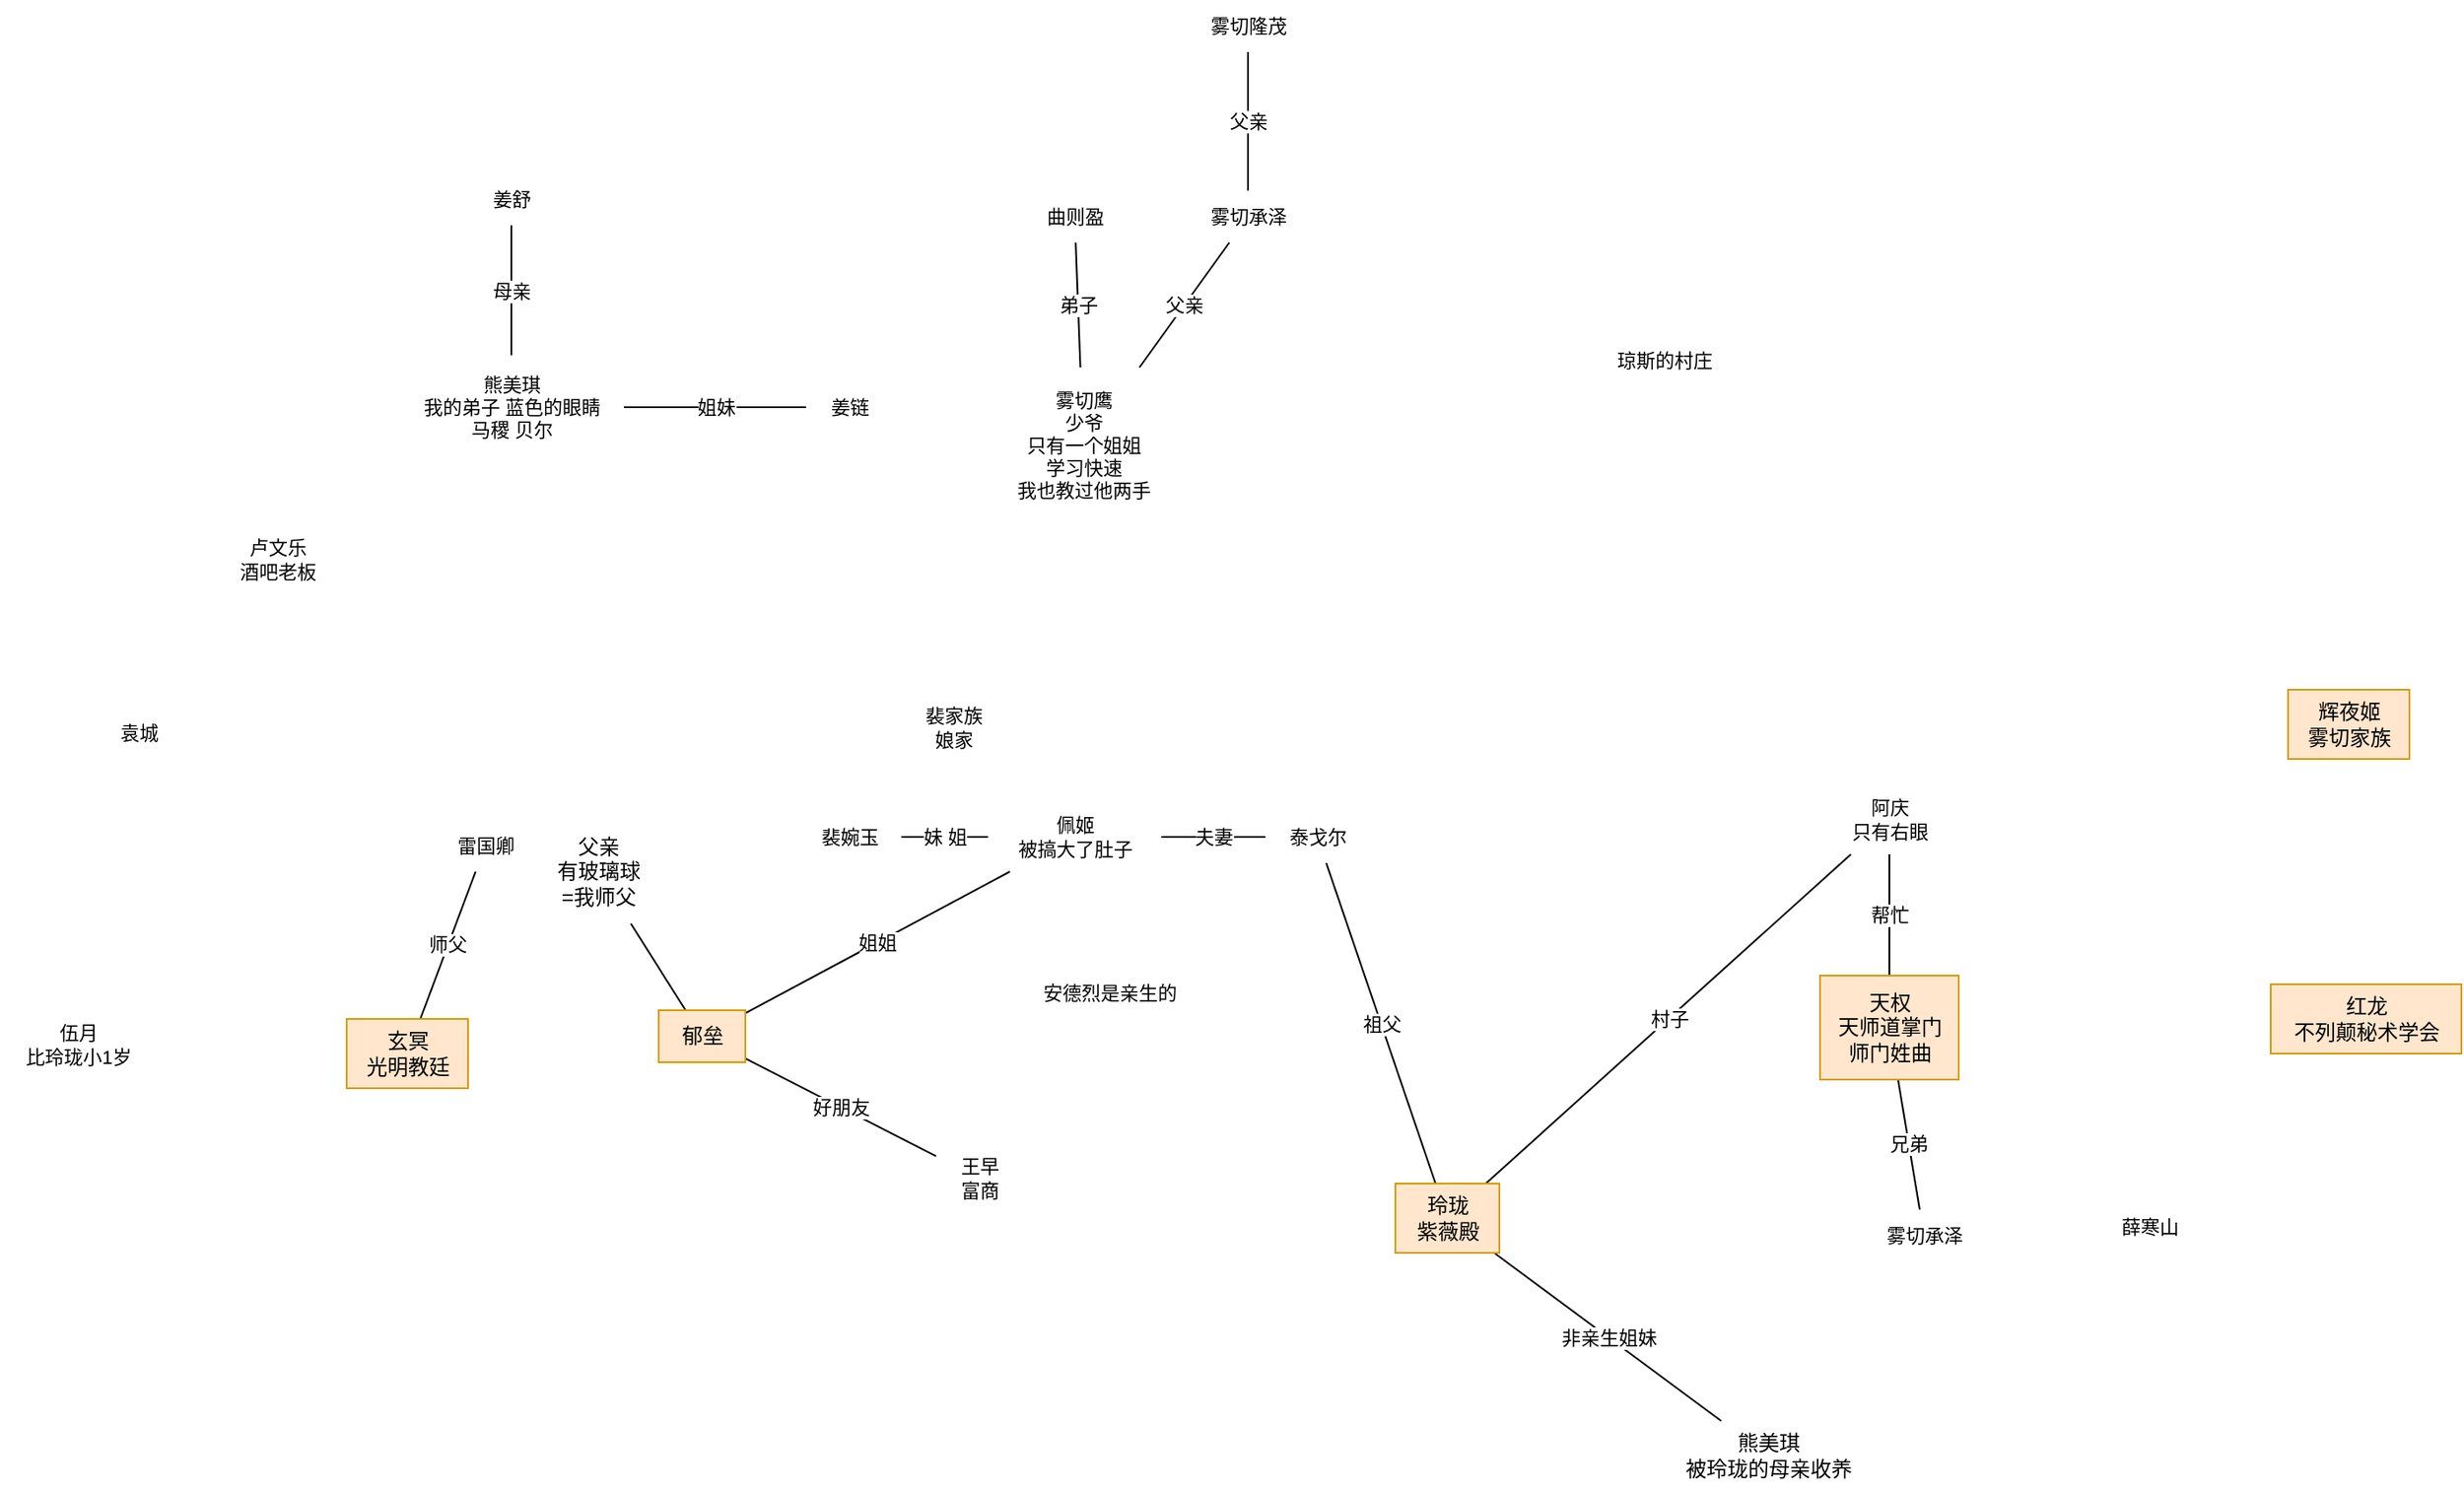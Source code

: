 <mxfile version="21.3.2" type="github">
  <diagram name="第 1 页" id="EBOkK068V1HEIV5xA9xP">
    <mxGraphModel dx="2159" dy="1677" grid="1" gridSize="10" guides="1" tooltips="1" connect="1" arrows="1" fold="1" page="1" pageScale="1" pageWidth="827" pageHeight="1169" math="0" shadow="0">
      <root>
        <mxCell id="0" />
        <mxCell id="1" parent="0" />
        <mxCell id="T0f1cryZXVCP-ggSnqZf-13" value="姐姐" style="edgeStyle=none;shape=connector;rounded=0;orthogonalLoop=1;jettySize=auto;html=1;labelBackgroundColor=default;strokeColor=default;fontFamily=Helvetica;fontSize=11;fontColor=default;endArrow=none;endFill=0;" edge="1" parent="1" source="T0f1cryZXVCP-ggSnqZf-1" target="T0f1cryZXVCP-ggSnqZf-11">
          <mxGeometry relative="1" as="geometry" />
        </mxCell>
        <mxCell id="T0f1cryZXVCP-ggSnqZf-43" value="" style="edgeStyle=none;shape=connector;rounded=0;orthogonalLoop=1;jettySize=auto;html=1;labelBackgroundColor=default;strokeColor=default;fontFamily=Helvetica;fontSize=11;fontColor=default;endArrow=none;endFill=0;" edge="1" parent="1" source="T0f1cryZXVCP-ggSnqZf-1" target="T0f1cryZXVCP-ggSnqZf-42">
          <mxGeometry relative="1" as="geometry" />
        </mxCell>
        <mxCell id="T0f1cryZXVCP-ggSnqZf-47" value="好朋友" style="edgeStyle=none;shape=connector;rounded=0;orthogonalLoop=1;jettySize=auto;html=1;labelBackgroundColor=default;strokeColor=default;fontFamily=Helvetica;fontSize=11;fontColor=default;endArrow=none;endFill=0;" edge="1" parent="1" source="T0f1cryZXVCP-ggSnqZf-1" target="T0f1cryZXVCP-ggSnqZf-40">
          <mxGeometry relative="1" as="geometry" />
        </mxCell>
        <mxCell id="T0f1cryZXVCP-ggSnqZf-1" value="郁垒" style="text;html=1;align=center;verticalAlign=middle;resizable=0;points=[];autosize=1;strokeColor=#d79b00;fillColor=#ffe6cc;" vertex="1" parent="1">
          <mxGeometry x="-200" y="143" width="50" height="30" as="geometry" />
        </mxCell>
        <mxCell id="T0f1cryZXVCP-ggSnqZf-2" value="辉夜姬&lt;br&gt;雾切家族" style="text;html=1;align=center;verticalAlign=middle;resizable=0;points=[];autosize=1;strokeColor=#d79b00;fillColor=#ffe6cc;" vertex="1" parent="1">
          <mxGeometry x="740" y="-42" width="70" height="40" as="geometry" />
        </mxCell>
        <mxCell id="T0f1cryZXVCP-ggSnqZf-18" value="帮忙" style="edgeStyle=none;shape=connector;rounded=0;orthogonalLoop=1;jettySize=auto;html=1;labelBackgroundColor=default;strokeColor=default;fontFamily=Helvetica;fontSize=11;fontColor=default;endArrow=none;endFill=0;" edge="1" parent="1" source="T0f1cryZXVCP-ggSnqZf-3" target="T0f1cryZXVCP-ggSnqZf-17">
          <mxGeometry relative="1" as="geometry" />
        </mxCell>
        <mxCell id="T0f1cryZXVCP-ggSnqZf-54" value="兄弟" style="edgeStyle=none;shape=connector;rounded=0;orthogonalLoop=1;jettySize=auto;html=1;labelBackgroundColor=default;strokeColor=default;fontFamily=Helvetica;fontSize=11;fontColor=default;endArrow=none;endFill=0;" edge="1" parent="1" source="T0f1cryZXVCP-ggSnqZf-3" target="T0f1cryZXVCP-ggSnqZf-52">
          <mxGeometry relative="1" as="geometry" />
        </mxCell>
        <mxCell id="T0f1cryZXVCP-ggSnqZf-3" value="天权&lt;br&gt;天师道掌门&lt;br&gt;师门姓曲" style="text;html=1;align=center;verticalAlign=middle;resizable=0;points=[];autosize=1;strokeColor=#d79b00;fillColor=#ffe6cc;" vertex="1" parent="1">
          <mxGeometry x="470" y="123" width="80" height="60" as="geometry" />
        </mxCell>
        <mxCell id="T0f1cryZXVCP-ggSnqZf-4" value="红龙&lt;br&gt;不列颠秘术学会" style="text;html=1;align=center;verticalAlign=middle;resizable=0;points=[];autosize=1;strokeColor=#d79b00;fillColor=#ffe6cc;" vertex="1" parent="1">
          <mxGeometry x="730" y="128" width="110" height="40" as="geometry" />
        </mxCell>
        <mxCell id="T0f1cryZXVCP-ggSnqZf-16" value="师父" style="edgeStyle=none;shape=connector;rounded=0;orthogonalLoop=1;jettySize=auto;html=1;labelBackgroundColor=default;strokeColor=default;fontFamily=Helvetica;fontSize=11;fontColor=default;endArrow=none;endFill=0;" edge="1" parent="1" source="T0f1cryZXVCP-ggSnqZf-5" target="T0f1cryZXVCP-ggSnqZf-15">
          <mxGeometry relative="1" as="geometry" />
        </mxCell>
        <mxCell id="T0f1cryZXVCP-ggSnqZf-5" value="玄冥&lt;br&gt;光明教廷" style="text;html=1;align=center;verticalAlign=middle;resizable=0;points=[];autosize=1;strokeColor=#d79b00;fillColor=#ffe6cc;" vertex="1" parent="1">
          <mxGeometry x="-380" y="148" width="70" height="40" as="geometry" />
        </mxCell>
        <mxCell id="T0f1cryZXVCP-ggSnqZf-21" value="村子" style="edgeStyle=none;shape=connector;rounded=0;orthogonalLoop=1;jettySize=auto;html=1;labelBackgroundColor=default;strokeColor=default;fontFamily=Helvetica;fontSize=11;fontColor=default;endArrow=none;endFill=0;" edge="1" parent="1" source="T0f1cryZXVCP-ggSnqZf-6" target="T0f1cryZXVCP-ggSnqZf-17">
          <mxGeometry relative="1" as="geometry" />
        </mxCell>
        <mxCell id="T0f1cryZXVCP-ggSnqZf-23" value="祖父" style="edgeStyle=none;shape=connector;rounded=0;orthogonalLoop=1;jettySize=auto;html=1;labelBackgroundColor=default;strokeColor=default;fontFamily=Helvetica;fontSize=11;fontColor=default;endArrow=none;endFill=0;" edge="1" parent="1" source="T0f1cryZXVCP-ggSnqZf-6" target="T0f1cryZXVCP-ggSnqZf-12">
          <mxGeometry relative="1" as="geometry" />
        </mxCell>
        <mxCell id="T0f1cryZXVCP-ggSnqZf-57" value="非亲生姐妹" style="edgeStyle=none;shape=connector;rounded=0;orthogonalLoop=1;jettySize=auto;html=1;labelBackgroundColor=default;strokeColor=default;fontFamily=Helvetica;fontSize=11;fontColor=default;endArrow=none;endFill=0;" edge="1" parent="1" source="T0f1cryZXVCP-ggSnqZf-6" target="T0f1cryZXVCP-ggSnqZf-56">
          <mxGeometry relative="1" as="geometry" />
        </mxCell>
        <mxCell id="T0f1cryZXVCP-ggSnqZf-6" value="玲珑&lt;br&gt;紫薇殿" style="text;html=1;align=center;verticalAlign=middle;resizable=0;points=[];autosize=1;strokeColor=#d79b00;fillColor=#ffe6cc;" vertex="1" parent="1">
          <mxGeometry x="225" y="243" width="60" height="40" as="geometry" />
        </mxCell>
        <mxCell id="T0f1cryZXVCP-ggSnqZf-14" value="夫妻" style="edgeStyle=none;shape=connector;rounded=0;orthogonalLoop=1;jettySize=auto;html=1;labelBackgroundColor=default;strokeColor=default;fontFamily=Helvetica;fontSize=11;fontColor=default;endArrow=none;endFill=0;" edge="1" parent="1" source="T0f1cryZXVCP-ggSnqZf-11" target="T0f1cryZXVCP-ggSnqZf-12">
          <mxGeometry relative="1" as="geometry" />
        </mxCell>
        <mxCell id="T0f1cryZXVCP-ggSnqZf-11" value="佩姬&lt;br&gt;被搞大了肚子&lt;br&gt;" style="text;html=1;align=center;verticalAlign=middle;resizable=0;points=[];autosize=1;strokeColor=none;fillColor=none;fontSize=11;fontFamily=Helvetica;fontColor=default;" vertex="1" parent="1">
          <mxGeometry x="-10" y="23" width="100" height="40" as="geometry" />
        </mxCell>
        <mxCell id="T0f1cryZXVCP-ggSnqZf-12" value="泰戈尔" style="text;html=1;align=center;verticalAlign=middle;resizable=0;points=[];autosize=1;strokeColor=none;fillColor=none;fontSize=11;fontFamily=Helvetica;fontColor=default;" vertex="1" parent="1">
          <mxGeometry x="150" y="28" width="60" height="30" as="geometry" />
        </mxCell>
        <mxCell id="T0f1cryZXVCP-ggSnqZf-15" value="雷国卿" style="text;html=1;align=center;verticalAlign=middle;resizable=0;points=[];autosize=1;strokeColor=none;fillColor=none;fontSize=11;fontFamily=Helvetica;fontColor=default;" vertex="1" parent="1">
          <mxGeometry x="-330" y="33" width="60" height="30" as="geometry" />
        </mxCell>
        <mxCell id="T0f1cryZXVCP-ggSnqZf-17" value="阿庆&lt;br&gt;只有右眼" style="text;html=1;align=center;verticalAlign=middle;resizable=0;points=[];autosize=1;strokeColor=none;fillColor=none;fontSize=11;fontFamily=Helvetica;fontColor=default;" vertex="1" parent="1">
          <mxGeometry x="475" y="13" width="70" height="40" as="geometry" />
        </mxCell>
        <mxCell id="T0f1cryZXVCP-ggSnqZf-22" value="裴家族&lt;br&gt;娘家" style="text;html=1;align=center;verticalAlign=middle;resizable=0;points=[];autosize=1;strokeColor=none;fillColor=none;fontSize=11;fontFamily=Helvetica;fontColor=default;" vertex="1" parent="1">
          <mxGeometry x="-60" y="-40" width="60" height="40" as="geometry" />
        </mxCell>
        <mxCell id="T0f1cryZXVCP-ggSnqZf-26" value="妹 姐" style="edgeStyle=none;shape=connector;rounded=0;orthogonalLoop=1;jettySize=auto;html=1;labelBackgroundColor=default;strokeColor=default;fontFamily=Helvetica;fontSize=11;fontColor=default;endArrow=none;endFill=0;" edge="1" parent="1" source="T0f1cryZXVCP-ggSnqZf-25" target="T0f1cryZXVCP-ggSnqZf-11">
          <mxGeometry relative="1" as="geometry" />
        </mxCell>
        <mxCell id="T0f1cryZXVCP-ggSnqZf-25" value="裴婉玉" style="text;html=1;align=center;verticalAlign=middle;resizable=0;points=[];autosize=1;strokeColor=none;fillColor=none;fontSize=11;fontFamily=Helvetica;fontColor=default;" vertex="1" parent="1">
          <mxGeometry x="-120" y="28" width="60" height="30" as="geometry" />
        </mxCell>
        <mxCell id="T0f1cryZXVCP-ggSnqZf-29" value="弟子" style="edgeStyle=none;shape=connector;rounded=0;orthogonalLoop=1;jettySize=auto;html=1;labelBackgroundColor=default;strokeColor=default;fontFamily=Helvetica;fontSize=11;fontColor=default;endArrow=none;endFill=0;" edge="1" parent="1" source="T0f1cryZXVCP-ggSnqZf-27" target="T0f1cryZXVCP-ggSnqZf-28">
          <mxGeometry relative="1" as="geometry" />
        </mxCell>
        <mxCell id="T0f1cryZXVCP-ggSnqZf-27" value="曲则盈" style="text;html=1;align=center;verticalAlign=middle;resizable=0;points=[];autosize=1;strokeColor=none;fillColor=none;fontSize=11;fontFamily=Helvetica;fontColor=default;" vertex="1" parent="1">
          <mxGeometry x="10" y="-330" width="60" height="30" as="geometry" />
        </mxCell>
        <mxCell id="T0f1cryZXVCP-ggSnqZf-31" value="父亲" style="edgeStyle=none;shape=connector;rounded=0;orthogonalLoop=1;jettySize=auto;html=1;labelBackgroundColor=default;strokeColor=default;fontFamily=Helvetica;fontSize=11;fontColor=default;endArrow=none;endFill=0;" edge="1" parent="1" source="T0f1cryZXVCP-ggSnqZf-28" target="T0f1cryZXVCP-ggSnqZf-30">
          <mxGeometry relative="1" as="geometry" />
        </mxCell>
        <mxCell id="T0f1cryZXVCP-ggSnqZf-28" value="雾切鹰&lt;br&gt;少爷&lt;br&gt;只有一个姐姐&lt;br&gt;学习快速&lt;br&gt;我也教过他两手" style="text;html=1;align=center;verticalAlign=middle;resizable=0;points=[];autosize=1;strokeColor=none;fillColor=none;fontSize=11;fontFamily=Helvetica;fontColor=default;" vertex="1" parent="1">
          <mxGeometry x="-10" y="-228" width="110" height="90" as="geometry" />
        </mxCell>
        <mxCell id="T0f1cryZXVCP-ggSnqZf-33" value="父亲" style="edgeStyle=none;shape=connector;rounded=0;orthogonalLoop=1;jettySize=auto;html=1;labelBackgroundColor=default;strokeColor=default;fontFamily=Helvetica;fontSize=11;fontColor=default;endArrow=none;endFill=0;" edge="1" parent="1" source="T0f1cryZXVCP-ggSnqZf-30" target="T0f1cryZXVCP-ggSnqZf-32">
          <mxGeometry relative="1" as="geometry" />
        </mxCell>
        <mxCell id="T0f1cryZXVCP-ggSnqZf-30" value="雾切承泽" style="text;html=1;align=center;verticalAlign=middle;resizable=0;points=[];autosize=1;strokeColor=none;fillColor=none;fontSize=11;fontFamily=Helvetica;fontColor=default;" vertex="1" parent="1">
          <mxGeometry x="105" y="-330" width="70" height="30" as="geometry" />
        </mxCell>
        <mxCell id="T0f1cryZXVCP-ggSnqZf-32" value="雾切隆茂" style="text;html=1;align=center;verticalAlign=middle;resizable=0;points=[];autosize=1;strokeColor=none;fillColor=none;fontSize=11;fontFamily=Helvetica;fontColor=default;" vertex="1" parent="1">
          <mxGeometry x="105" y="-440" width="70" height="30" as="geometry" />
        </mxCell>
        <mxCell id="T0f1cryZXVCP-ggSnqZf-34" value="琼斯的村庄" style="text;html=1;align=center;verticalAlign=middle;resizable=0;points=[];autosize=1;strokeColor=none;fillColor=none;fontSize=11;fontFamily=Helvetica;fontColor=default;" vertex="1" parent="1">
          <mxGeometry x="340" y="-247" width="80" height="30" as="geometry" />
        </mxCell>
        <mxCell id="T0f1cryZXVCP-ggSnqZf-37" value="母亲" style="edgeStyle=none;shape=connector;rounded=0;orthogonalLoop=1;jettySize=auto;html=1;labelBackgroundColor=default;strokeColor=default;fontFamily=Helvetica;fontSize=11;fontColor=default;endArrow=none;endFill=0;" edge="1" parent="1" source="T0f1cryZXVCP-ggSnqZf-35" target="T0f1cryZXVCP-ggSnqZf-36">
          <mxGeometry relative="1" as="geometry" />
        </mxCell>
        <mxCell id="T0f1cryZXVCP-ggSnqZf-39" value="姐妹" style="edgeStyle=none;shape=connector;rounded=0;orthogonalLoop=1;jettySize=auto;html=1;labelBackgroundColor=default;strokeColor=default;fontFamily=Helvetica;fontSize=11;fontColor=default;endArrow=none;endFill=0;" edge="1" parent="1" source="T0f1cryZXVCP-ggSnqZf-35" target="T0f1cryZXVCP-ggSnqZf-38">
          <mxGeometry relative="1" as="geometry">
            <mxPoint x="-105" y="-205" as="targetPoint" />
          </mxGeometry>
        </mxCell>
        <mxCell id="T0f1cryZXVCP-ggSnqZf-35" value="熊美琪&lt;br&gt;我的弟子 蓝色的眼睛&lt;br&gt;马稷 贝尔" style="text;html=1;align=center;verticalAlign=middle;resizable=0;points=[];autosize=1;strokeColor=none;fillColor=none;fontSize=11;fontFamily=Helvetica;fontColor=default;" vertex="1" parent="1">
          <mxGeometry x="-350" y="-235" width="130" height="60" as="geometry" />
        </mxCell>
        <mxCell id="T0f1cryZXVCP-ggSnqZf-36" value="姜舒" style="text;html=1;align=center;verticalAlign=middle;resizable=0;points=[];autosize=1;strokeColor=none;fillColor=none;fontSize=11;fontFamily=Helvetica;fontColor=default;" vertex="1" parent="1">
          <mxGeometry x="-310" y="-340" width="50" height="30" as="geometry" />
        </mxCell>
        <mxCell id="T0f1cryZXVCP-ggSnqZf-38" value="姜链" style="text;html=1;align=center;verticalAlign=middle;resizable=0;points=[];autosize=1;strokeColor=none;fillColor=none;fontSize=11;fontFamily=Helvetica;fontColor=default;" vertex="1" parent="1">
          <mxGeometry x="-115" y="-220" width="50" height="30" as="geometry" />
        </mxCell>
        <mxCell id="T0f1cryZXVCP-ggSnqZf-40" value="王早&lt;br&gt;富商" style="text;html=1;align=center;verticalAlign=middle;resizable=0;points=[];autosize=1;strokeColor=none;fillColor=none;fontSize=11;fontFamily=Helvetica;fontColor=default;" vertex="1" parent="1">
          <mxGeometry x="-40" y="220" width="50" height="40" as="geometry" />
        </mxCell>
        <mxCell id="T0f1cryZXVCP-ggSnqZf-41" value="伍月&lt;br&gt;比玲珑小1岁" style="text;html=1;align=center;verticalAlign=middle;resizable=0;points=[];autosize=1;strokeColor=none;fillColor=none;fontSize=11;fontFamily=Helvetica;fontColor=default;" vertex="1" parent="1">
          <mxGeometry x="-580" y="143" width="90" height="40" as="geometry" />
        </mxCell>
        <mxCell id="T0f1cryZXVCP-ggSnqZf-42" value="父亲&lt;br&gt;有玻璃球&lt;br&gt;=我师父" style="text;html=1;align=center;verticalAlign=middle;resizable=0;points=[];autosize=1;" vertex="1" parent="1">
          <mxGeometry x="-270" y="33" width="70" height="60" as="geometry" />
        </mxCell>
        <mxCell id="T0f1cryZXVCP-ggSnqZf-44" value="卢文乐&lt;br&gt;酒吧老板" style="text;html=1;align=center;verticalAlign=middle;resizable=0;points=[];autosize=1;strokeColor=none;fillColor=none;fontSize=11;fontFamily=Helvetica;fontColor=default;" vertex="1" parent="1">
          <mxGeometry x="-455" y="-137" width="70" height="40" as="geometry" />
        </mxCell>
        <mxCell id="T0f1cryZXVCP-ggSnqZf-45" value="袁城" style="text;html=1;align=center;verticalAlign=middle;resizable=0;points=[];autosize=1;strokeColor=none;fillColor=none;fontSize=11;fontFamily=Helvetica;fontColor=default;" vertex="1" parent="1">
          <mxGeometry x="-525" y="-32" width="50" height="30" as="geometry" />
        </mxCell>
        <mxCell id="T0f1cryZXVCP-ggSnqZf-52" value="雾切承泽" style="text;html=1;align=center;verticalAlign=middle;resizable=0;points=[];autosize=1;strokeColor=none;fillColor=none;fontSize=11;fontFamily=Helvetica;fontColor=default;" vertex="1" parent="1">
          <mxGeometry x="495" y="258" width="70" height="30" as="geometry" />
        </mxCell>
        <mxCell id="T0f1cryZXVCP-ggSnqZf-53" value="薛寒山" style="text;html=1;align=center;verticalAlign=middle;resizable=0;points=[];autosize=1;strokeColor=none;fillColor=none;fontSize=11;fontFamily=Helvetica;fontColor=default;" vertex="1" parent="1">
          <mxGeometry x="630" y="253" width="60" height="30" as="geometry" />
        </mxCell>
        <mxCell id="T0f1cryZXVCP-ggSnqZf-56" value="熊美琪&lt;br&gt;被玲珑的母亲收养" style="text;html=1;align=center;verticalAlign=middle;resizable=0;points=[];autosize=1;" vertex="1" parent="1">
          <mxGeometry x="380" y="380" width="120" height="40" as="geometry" />
        </mxCell>
        <mxCell id="T0f1cryZXVCP-ggSnqZf-59" value="安德烈是亲生的" style="text;html=1;align=center;verticalAlign=middle;resizable=0;points=[];autosize=1;strokeColor=none;fillColor=none;fontSize=11;fontFamily=Helvetica;fontColor=default;" vertex="1" parent="1">
          <mxGeometry x="5" y="118" width="110" height="30" as="geometry" />
        </mxCell>
      </root>
    </mxGraphModel>
  </diagram>
</mxfile>
